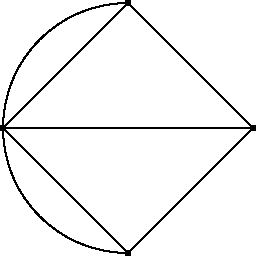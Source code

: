 /******************************************************************************
 *                                 LICENSE                                    *
 ******************************************************************************
 *  This file is part of Mathematics-and-Physics.                             *
 *                                                                            *
 *  Mathematics-and-Physics is free software: you can redistribute it and/or  *
 *  modify it under the terms of the GNU General Public License as published  *
 *  by the Free Software Foundation, either version 3 of the License, or      *
 *  (at your option) any later version.                                       *
 *                                                                            *
 *  Mathematics-and-Physics is distributed in the hope that it will be useful *
 *  but WITHOUT ANY WARRANTY; without even the implied warranty of            *
 *  MERCHANTABILITY or FITNESS FOR A PARTICULAR PURPOSE.  See the             *
 *  GNU General Public License for more details.                              *
 *                                                                            *
 *  You should have received a copy of the GNU General Public License         *
 *  along with Mathematics-and-Physics.  If not, see                          *
 *  <https://www.gnu.org/licenses/>.                                          *
 ******************************************************************************/

/*  Size of the figure.                                                       */
size(128);

/*  Locations of the 4 vertices.                                              */
pair A = (0.0, 0.0);
pair B = (1.0, 1.0);
pair C = (2.0, 0.0);
pair D = (1.0, -1.0);

/*  Draw the straight-line edges.                                             */
draw(A -- B -- C -- D -- cycle);
draw(A -- C);

/*  Draw the edges that make a multi-graph.                                   */
draw(A{N} .. B{E});
draw(A{S} .. D{E});

/*  Draw the vertices.                                                        */
dot(A);
dot(B);
dot(C);
dot(D);
